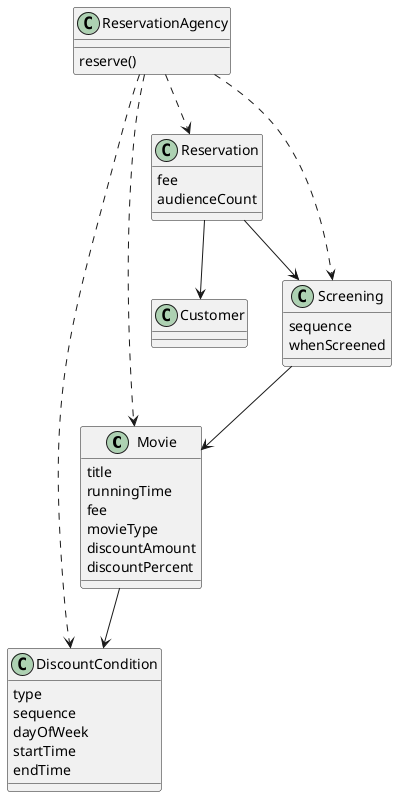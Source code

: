 @startuml
class Movie {
  title
  runningTime
  fee
  movieType
  discountAmount
  discountPercent
}

class DiscountCondition {
    type
    sequence
    dayOfWeek
    startTime
    endTime
}

class Customer {
}

class Reservation {
    fee
    audienceCount
}

class Screening {
    sequence
    whenScreened
}

class ReservationAgency {
    reserve()
}

Movie --> DiscountCondition
Reservation --> Screening
Reservation --> Customer
Screening --> Movie
ReservationAgency ..> Movie
ReservationAgency ..> Screening
ReservationAgency ..> DiscountCondition
ReservationAgency ..> Reservation

@enduml
